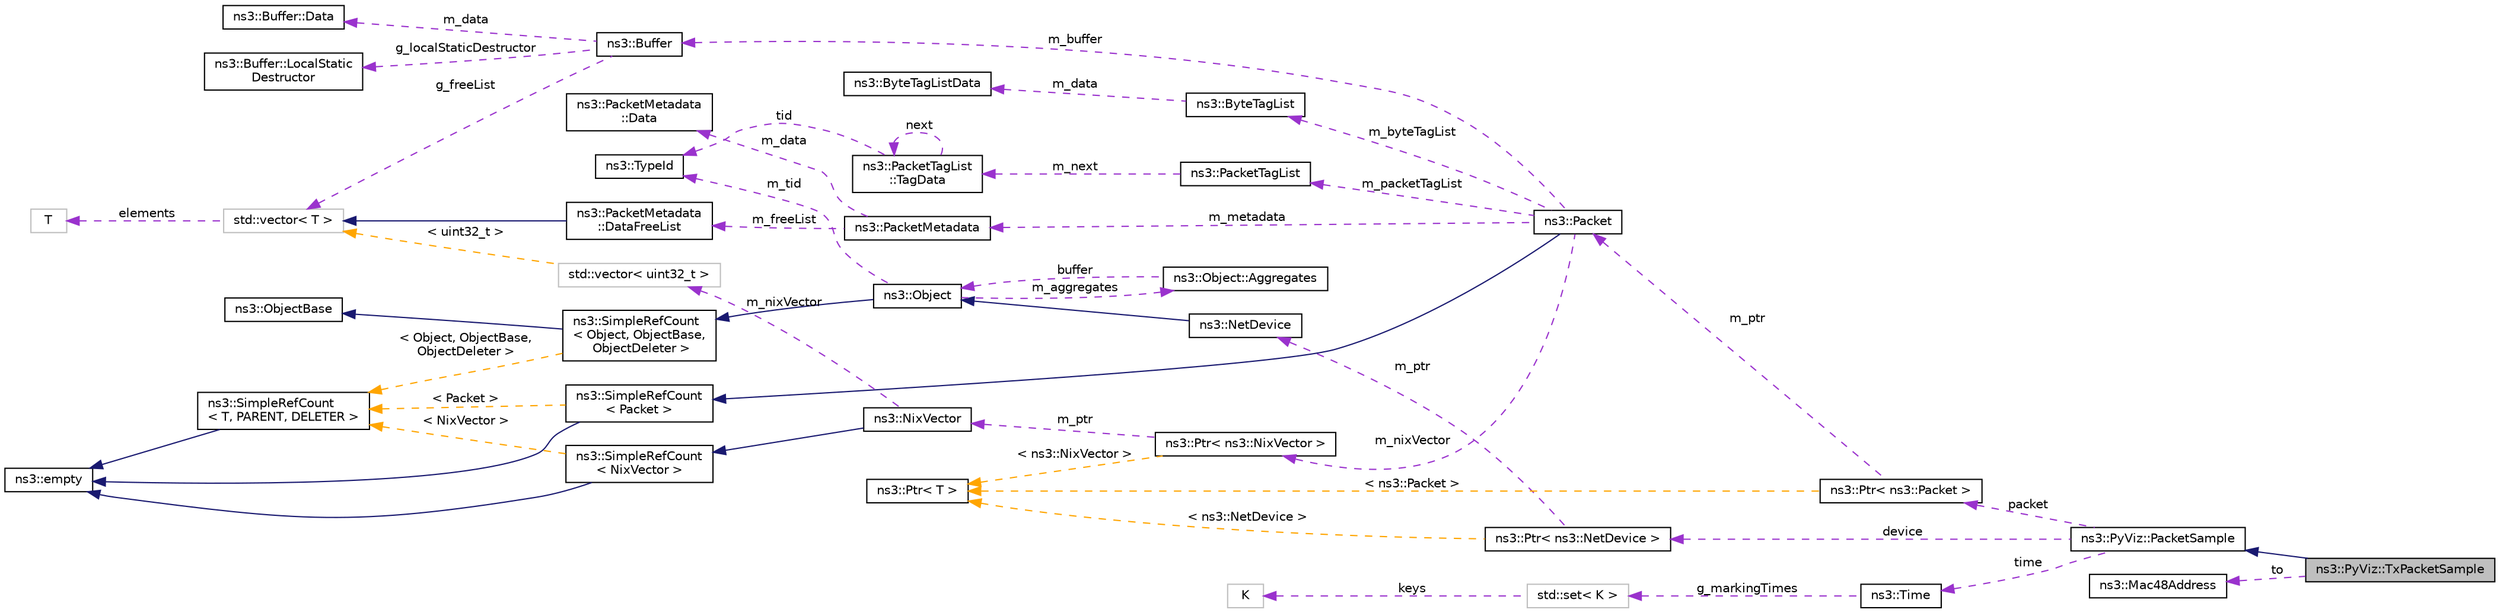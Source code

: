 digraph "ns3::PyViz::TxPacketSample"
{
 // LATEX_PDF_SIZE
  edge [fontname="Helvetica",fontsize="10",labelfontname="Helvetica",labelfontsize="10"];
  node [fontname="Helvetica",fontsize="10",shape=record];
  rankdir="LR";
  Node1 [label="ns3::PyViz::TxPacketSample",height=0.2,width=0.4,color="black", fillcolor="grey75", style="filled", fontcolor="black",tooltip="TxPacketSample structure."];
  Node2 -> Node1 [dir="back",color="midnightblue",fontsize="10",style="solid",fontname="Helvetica"];
  Node2 [label="ns3::PyViz::PacketSample",height=0.2,width=0.4,color="black", fillcolor="white", style="filled",URL="$structns3_1_1_py_viz_1_1_packet_sample.html",tooltip="PacketSample structure."];
  Node3 -> Node2 [dir="back",color="darkorchid3",fontsize="10",style="dashed",label=" device" ,fontname="Helvetica"];
  Node3 [label="ns3::Ptr\< ns3::NetDevice \>",height=0.2,width=0.4,color="black", fillcolor="white", style="filled",URL="$classns3_1_1_ptr.html",tooltip=" "];
  Node4 -> Node3 [dir="back",color="darkorchid3",fontsize="10",style="dashed",label=" m_ptr" ,fontname="Helvetica"];
  Node4 [label="ns3::NetDevice",height=0.2,width=0.4,color="black", fillcolor="white", style="filled",URL="$classns3_1_1_net_device.html",tooltip="Network layer to device interface."];
  Node5 -> Node4 [dir="back",color="midnightblue",fontsize="10",style="solid",fontname="Helvetica"];
  Node5 [label="ns3::Object",height=0.2,width=0.4,color="black", fillcolor="white", style="filled",URL="$classns3_1_1_object.html",tooltip="A base class which provides memory management and object aggregation."];
  Node6 -> Node5 [dir="back",color="midnightblue",fontsize="10",style="solid",fontname="Helvetica"];
  Node6 [label="ns3::SimpleRefCount\l\< Object, ObjectBase,\l ObjectDeleter \>",height=0.2,width=0.4,color="black", fillcolor="white", style="filled",URL="$classns3_1_1_simple_ref_count.html",tooltip=" "];
  Node7 -> Node6 [dir="back",color="midnightblue",fontsize="10",style="solid",fontname="Helvetica"];
  Node7 [label="ns3::ObjectBase",height=0.2,width=0.4,color="black", fillcolor="white", style="filled",URL="$classns3_1_1_object_base.html",tooltip="Anchor the ns-3 type and attribute system."];
  Node8 -> Node6 [dir="back",color="orange",fontsize="10",style="dashed",label=" \< Object, ObjectBase,\l ObjectDeleter \>" ,fontname="Helvetica"];
  Node8 [label="ns3::SimpleRefCount\l\< T, PARENT, DELETER \>",height=0.2,width=0.4,color="black", fillcolor="white", style="filled",URL="$classns3_1_1_simple_ref_count.html",tooltip="A template-based reference counting class."];
  Node9 -> Node8 [dir="back",color="midnightblue",fontsize="10",style="solid",fontname="Helvetica"];
  Node9 [label="ns3::empty",height=0.2,width=0.4,color="black", fillcolor="white", style="filled",URL="$classns3_1_1empty.html",tooltip="make Callback use a separate empty type"];
  Node10 -> Node5 [dir="back",color="darkorchid3",fontsize="10",style="dashed",label=" m_tid" ,fontname="Helvetica"];
  Node10 [label="ns3::TypeId",height=0.2,width=0.4,color="black", fillcolor="white", style="filled",URL="$classns3_1_1_type_id.html",tooltip="a unique identifier for an interface."];
  Node11 -> Node5 [dir="back",color="darkorchid3",fontsize="10",style="dashed",label=" m_aggregates" ,fontname="Helvetica"];
  Node11 [label="ns3::Object::Aggregates",height=0.2,width=0.4,color="black", fillcolor="white", style="filled",URL="$structns3_1_1_object_1_1_aggregates.html",tooltip="The list of Objects aggregated to this one."];
  Node5 -> Node11 [dir="back",color="darkorchid3",fontsize="10",style="dashed",label=" buffer" ,fontname="Helvetica"];
  Node12 -> Node3 [dir="back",color="orange",fontsize="10",style="dashed",label=" \< ns3::NetDevice \>" ,fontname="Helvetica"];
  Node12 [label="ns3::Ptr\< T \>",height=0.2,width=0.4,color="black", fillcolor="white", style="filled",URL="$classns3_1_1_ptr.html",tooltip="Smart pointer class similar to boost::intrusive_ptr."];
  Node13 -> Node2 [dir="back",color="darkorchid3",fontsize="10",style="dashed",label=" time" ,fontname="Helvetica"];
  Node13 [label="ns3::Time",height=0.2,width=0.4,color="black", fillcolor="white", style="filled",URL="$classns3_1_1_time.html",tooltip="Simulation virtual time values and global simulation resolution."];
  Node14 -> Node13 [dir="back",color="darkorchid3",fontsize="10",style="dashed",label=" g_markingTimes" ,fontname="Helvetica"];
  Node14 [label="std::set\< K \>",height=0.2,width=0.4,color="grey75", fillcolor="white", style="filled",tooltip=" "];
  Node15 -> Node14 [dir="back",color="darkorchid3",fontsize="10",style="dashed",label=" keys" ,fontname="Helvetica"];
  Node15 [label="K",height=0.2,width=0.4,color="grey75", fillcolor="white", style="filled",tooltip=" "];
  Node16 -> Node2 [dir="back",color="darkorchid3",fontsize="10",style="dashed",label=" packet" ,fontname="Helvetica"];
  Node16 [label="ns3::Ptr\< ns3::Packet \>",height=0.2,width=0.4,color="black", fillcolor="white", style="filled",URL="$classns3_1_1_ptr.html",tooltip=" "];
  Node17 -> Node16 [dir="back",color="darkorchid3",fontsize="10",style="dashed",label=" m_ptr" ,fontname="Helvetica"];
  Node17 [label="ns3::Packet",height=0.2,width=0.4,color="black", fillcolor="white", style="filled",URL="$classns3_1_1_packet.html",tooltip="network packets"];
  Node18 -> Node17 [dir="back",color="midnightblue",fontsize="10",style="solid",fontname="Helvetica"];
  Node18 [label="ns3::SimpleRefCount\l\< Packet \>",height=0.2,width=0.4,color="black", fillcolor="white", style="filled",URL="$classns3_1_1_simple_ref_count.html",tooltip=" "];
  Node9 -> Node18 [dir="back",color="midnightblue",fontsize="10",style="solid",fontname="Helvetica"];
  Node8 -> Node18 [dir="back",color="orange",fontsize="10",style="dashed",label=" \< Packet \>" ,fontname="Helvetica"];
  Node19 -> Node17 [dir="back",color="darkorchid3",fontsize="10",style="dashed",label=" m_nixVector" ,fontname="Helvetica"];
  Node19 [label="ns3::Ptr\< ns3::NixVector \>",height=0.2,width=0.4,color="black", fillcolor="white", style="filled",URL="$classns3_1_1_ptr.html",tooltip=" "];
  Node20 -> Node19 [dir="back",color="darkorchid3",fontsize="10",style="dashed",label=" m_ptr" ,fontname="Helvetica"];
  Node20 [label="ns3::NixVector",height=0.2,width=0.4,color="black", fillcolor="white", style="filled",URL="$classns3_1_1_nix_vector.html",tooltip="Neighbor-index data structure for nix-vector routing."];
  Node21 -> Node20 [dir="back",color="midnightblue",fontsize="10",style="solid",fontname="Helvetica"];
  Node21 [label="ns3::SimpleRefCount\l\< NixVector \>",height=0.2,width=0.4,color="black", fillcolor="white", style="filled",URL="$classns3_1_1_simple_ref_count.html",tooltip=" "];
  Node9 -> Node21 [dir="back",color="midnightblue",fontsize="10",style="solid",fontname="Helvetica"];
  Node8 -> Node21 [dir="back",color="orange",fontsize="10",style="dashed",label=" \< NixVector \>" ,fontname="Helvetica"];
  Node22 -> Node20 [dir="back",color="darkorchid3",fontsize="10",style="dashed",label=" m_nixVector" ,fontname="Helvetica"];
  Node22 [label="std::vector\< uint32_t \>",height=0.2,width=0.4,color="grey75", fillcolor="white", style="filled",tooltip=" "];
  Node23 -> Node22 [dir="back",color="orange",fontsize="10",style="dashed",label=" \< uint32_t \>" ,fontname="Helvetica"];
  Node23 [label="std::vector\< T \>",height=0.2,width=0.4,color="grey75", fillcolor="white", style="filled",tooltip=" "];
  Node24 -> Node23 [dir="back",color="darkorchid3",fontsize="10",style="dashed",label=" elements" ,fontname="Helvetica"];
  Node24 [label="T",height=0.2,width=0.4,color="grey75", fillcolor="white", style="filled",tooltip=" "];
  Node12 -> Node19 [dir="back",color="orange",fontsize="10",style="dashed",label=" \< ns3::NixVector \>" ,fontname="Helvetica"];
  Node25 -> Node17 [dir="back",color="darkorchid3",fontsize="10",style="dashed",label=" m_metadata" ,fontname="Helvetica"];
  Node25 [label="ns3::PacketMetadata",height=0.2,width=0.4,color="black", fillcolor="white", style="filled",URL="$classns3_1_1_packet_metadata.html",tooltip="Handle packet metadata about packet headers and trailers."];
  Node26 -> Node25 [dir="back",color="darkorchid3",fontsize="10",style="dashed",label=" m_data" ,fontname="Helvetica"];
  Node26 [label="ns3::PacketMetadata\l::Data",height=0.2,width=0.4,color="black", fillcolor="white", style="filled",URL="$structns3_1_1_packet_metadata_1_1_data.html",tooltip="Data structure."];
  Node27 -> Node25 [dir="back",color="darkorchid3",fontsize="10",style="dashed",label=" m_freeList" ,fontname="Helvetica"];
  Node27 [label="ns3::PacketMetadata\l::DataFreeList",height=0.2,width=0.4,color="black", fillcolor="white", style="filled",URL="$classns3_1_1_packet_metadata_1_1_data_free_list.html",tooltip="Class to hold all the metadata."];
  Node23 -> Node27 [dir="back",color="midnightblue",fontsize="10",style="solid",fontname="Helvetica"];
  Node28 -> Node17 [dir="back",color="darkorchid3",fontsize="10",style="dashed",label=" m_byteTagList" ,fontname="Helvetica"];
  Node28 [label="ns3::ByteTagList",height=0.2,width=0.4,color="black", fillcolor="white", style="filled",URL="$classns3_1_1_byte_tag_list.html",tooltip="keep track of the byte tags stored in a packet."];
  Node29 -> Node28 [dir="back",color="darkorchid3",fontsize="10",style="dashed",label=" m_data" ,fontname="Helvetica"];
  Node29 [label="ns3::ByteTagListData",height=0.2,width=0.4,color="black", fillcolor="white", style="filled",URL="$structns3_1_1_byte_tag_list_data.html",tooltip="Internal representation of the byte tags stored in a packet."];
  Node30 -> Node17 [dir="back",color="darkorchid3",fontsize="10",style="dashed",label=" m_packetTagList" ,fontname="Helvetica"];
  Node30 [label="ns3::PacketTagList",height=0.2,width=0.4,color="black", fillcolor="white", style="filled",URL="$classns3_1_1_packet_tag_list.html",tooltip="List of the packet tags stored in a packet."];
  Node31 -> Node30 [dir="back",color="darkorchid3",fontsize="10",style="dashed",label=" m_next" ,fontname="Helvetica"];
  Node31 [label="ns3::PacketTagList\l::TagData",height=0.2,width=0.4,color="black", fillcolor="white", style="filled",URL="$structns3_1_1_packet_tag_list_1_1_tag_data.html",tooltip="Tree node for sharing serialized tags."];
  Node31 -> Node31 [dir="back",color="darkorchid3",fontsize="10",style="dashed",label=" next" ,fontname="Helvetica"];
  Node10 -> Node31 [dir="back",color="darkorchid3",fontsize="10",style="dashed",label=" tid" ,fontname="Helvetica"];
  Node32 -> Node17 [dir="back",color="darkorchid3",fontsize="10",style="dashed",label=" m_buffer" ,fontname="Helvetica"];
  Node32 [label="ns3::Buffer",height=0.2,width=0.4,color="black", fillcolor="white", style="filled",URL="$classns3_1_1_buffer.html",tooltip="automatically resized byte buffer"];
  Node33 -> Node32 [dir="back",color="darkorchid3",fontsize="10",style="dashed",label=" m_data" ,fontname="Helvetica"];
  Node33 [label="ns3::Buffer::Data",height=0.2,width=0.4,color="black", fillcolor="white", style="filled",URL="$structns3_1_1_buffer_1_1_data.html",tooltip="This data structure is variable-sized through its last member whose size is determined at allocation ..."];
  Node34 -> Node32 [dir="back",color="darkorchid3",fontsize="10",style="dashed",label=" g_localStaticDestructor" ,fontname="Helvetica"];
  Node34 [label="ns3::Buffer::LocalStatic\lDestructor",height=0.2,width=0.4,color="black", fillcolor="white", style="filled",URL="$structns3_1_1_buffer_1_1_local_static_destructor.html",tooltip="Local static destructor structure."];
  Node23 -> Node32 [dir="back",color="darkorchid3",fontsize="10",style="dashed",label=" g_freeList" ,fontname="Helvetica"];
  Node12 -> Node16 [dir="back",color="orange",fontsize="10",style="dashed",label=" \< ns3::Packet \>" ,fontname="Helvetica"];
  Node35 -> Node1 [dir="back",color="darkorchid3",fontsize="10",style="dashed",label=" to" ,fontname="Helvetica"];
  Node35 [label="ns3::Mac48Address",height=0.2,width=0.4,color="black", fillcolor="white", style="filled",URL="$classns3_1_1_mac48_address.html",tooltip="an EUI-48 address"];
}
